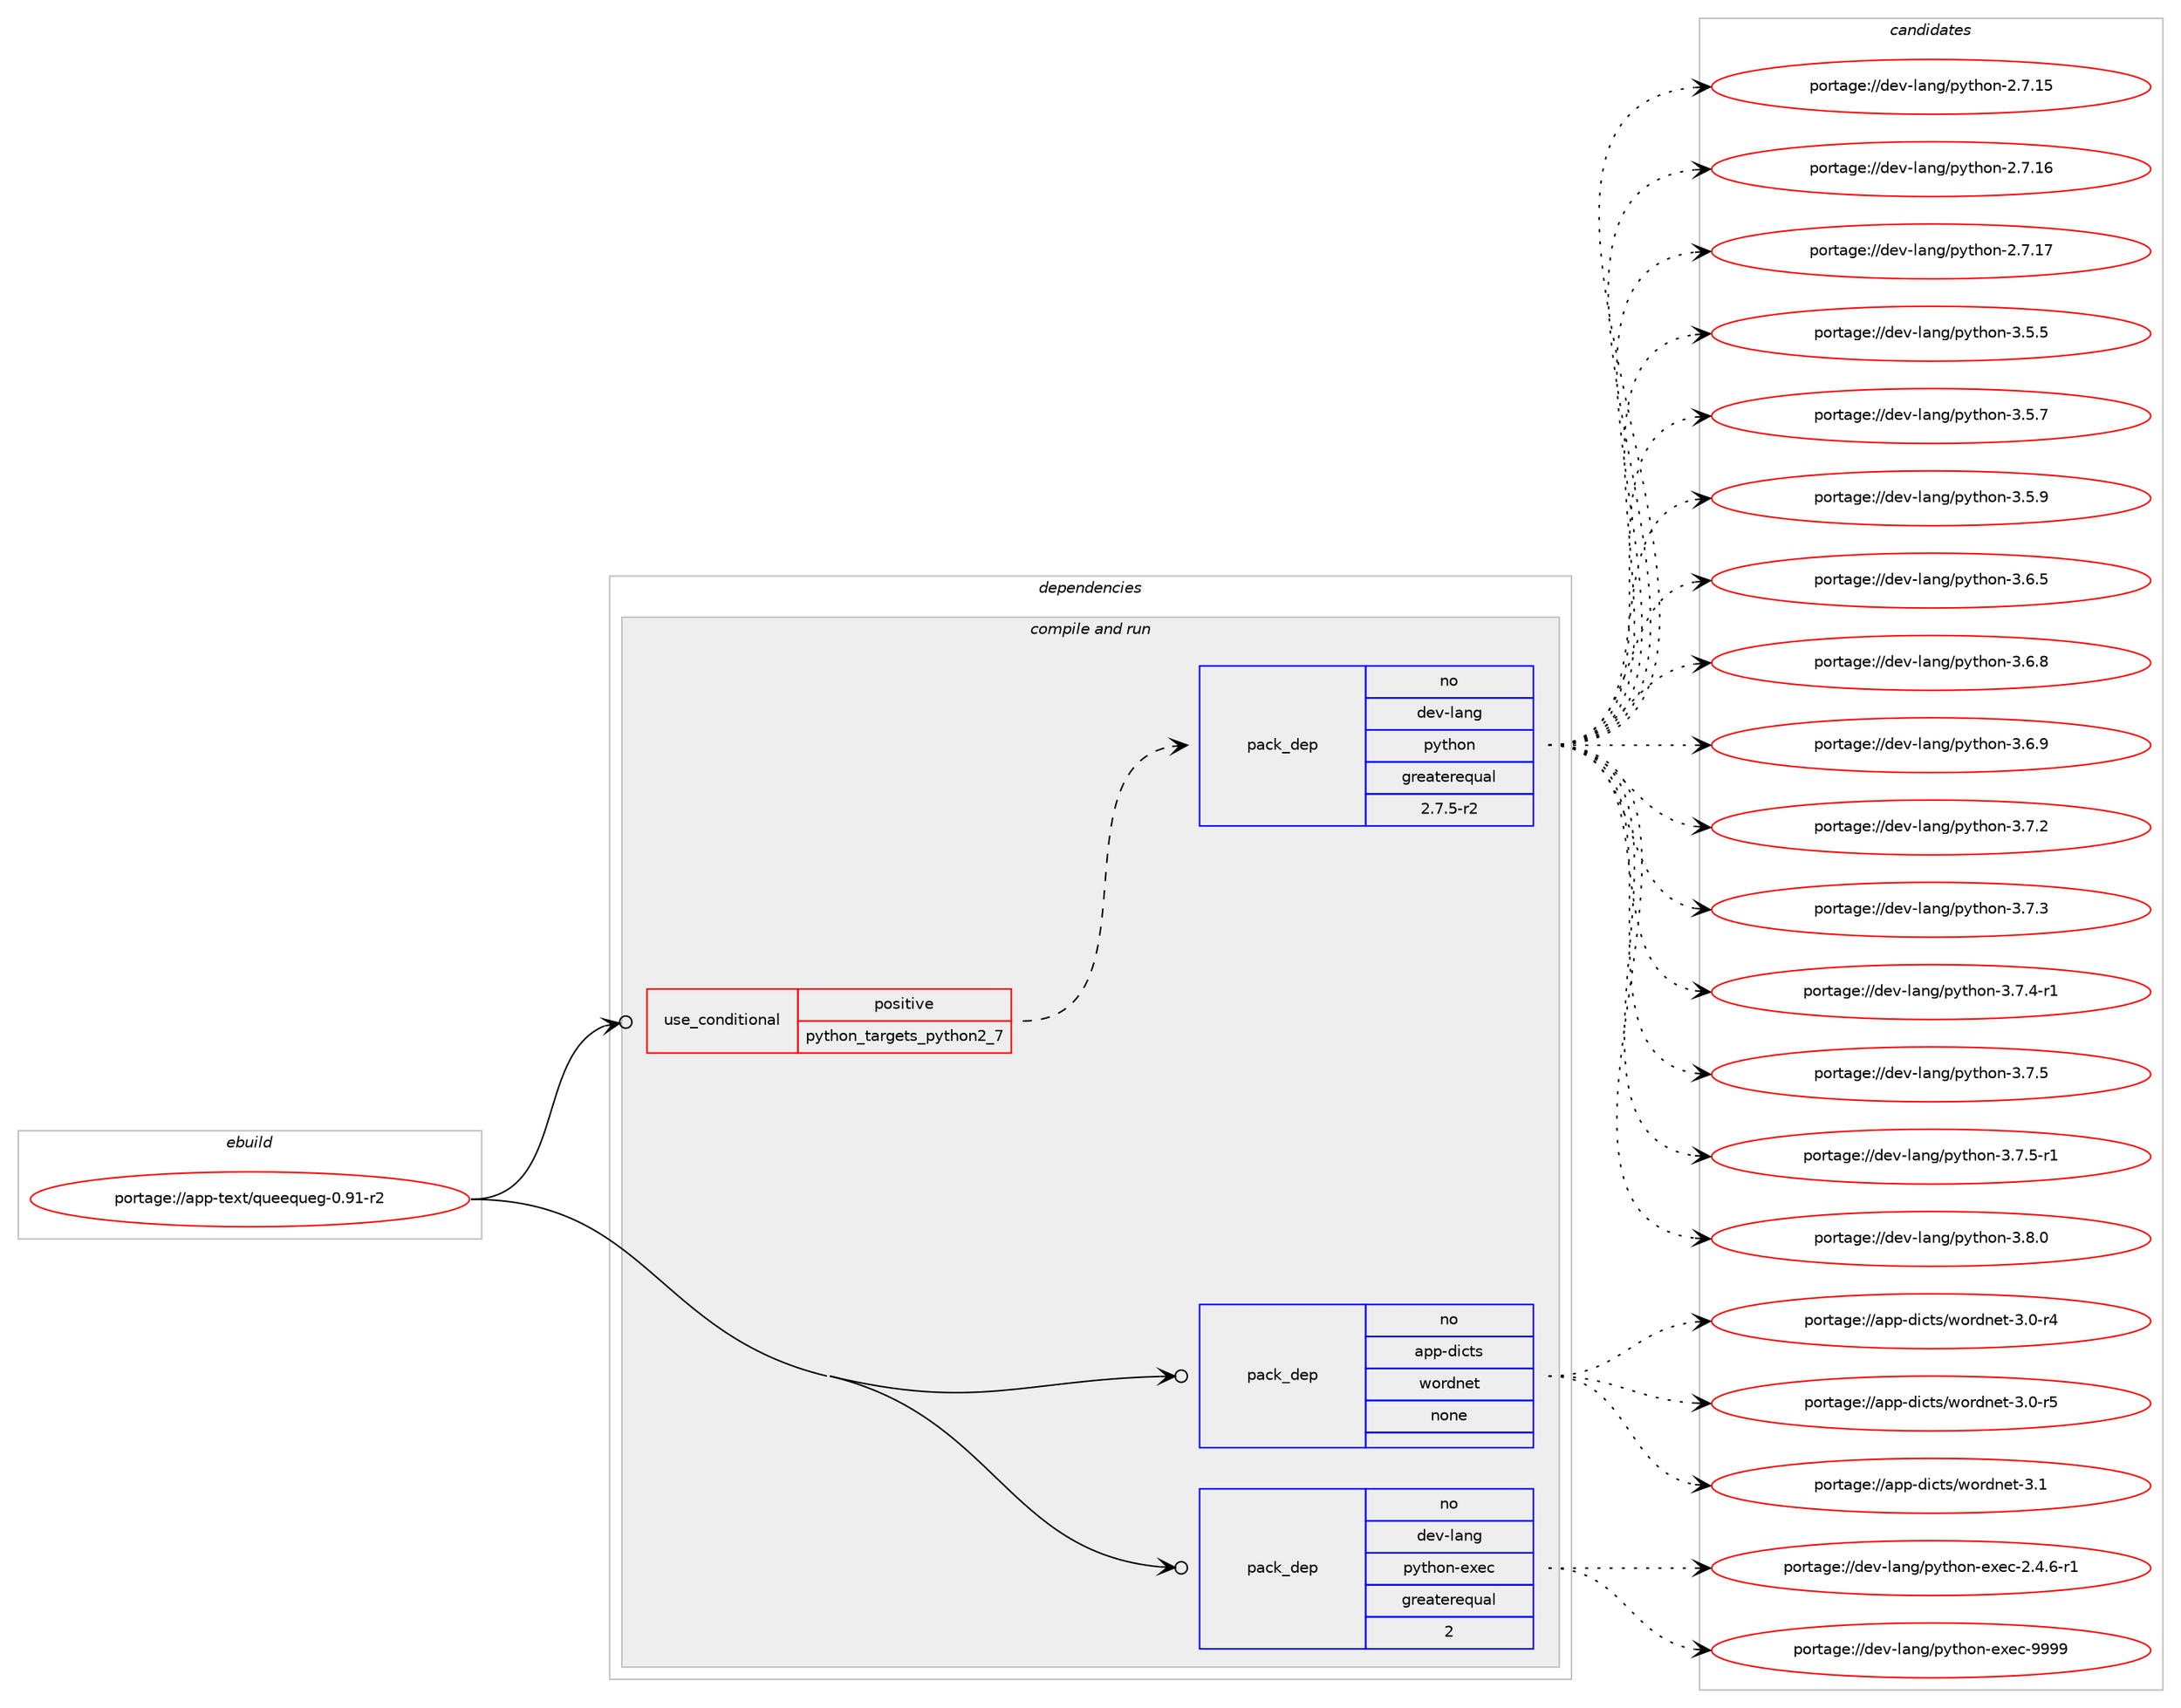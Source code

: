 digraph prolog {

# *************
# Graph options
# *************

newrank=true;
concentrate=true;
compound=true;
graph [rankdir=LR,fontname=Helvetica,fontsize=10,ranksep=1.5];#, ranksep=2.5, nodesep=0.2];
edge  [arrowhead=vee];
node  [fontname=Helvetica,fontsize=10];

# **********
# The ebuild
# **********

subgraph cluster_leftcol {
color=gray;
rank=same;
label=<<i>ebuild</i>>;
id [label="portage://app-text/queequeg-0.91-r2", color=red, width=4, href="../app-text/queequeg-0.91-r2.svg"];
}

# ****************
# The dependencies
# ****************

subgraph cluster_midcol {
color=gray;
label=<<i>dependencies</i>>;
subgraph cluster_compile {
fillcolor="#eeeeee";
style=filled;
label=<<i>compile</i>>;
}
subgraph cluster_compileandrun {
fillcolor="#eeeeee";
style=filled;
label=<<i>compile and run</i>>;
subgraph cond11323 {
dependency47318 [label=<<TABLE BORDER="0" CELLBORDER="1" CELLSPACING="0" CELLPADDING="4"><TR><TD ROWSPAN="3" CELLPADDING="10">use_conditional</TD></TR><TR><TD>positive</TD></TR><TR><TD>python_targets_python2_7</TD></TR></TABLE>>, shape=none, color=red];
subgraph pack35177 {
dependency47319 [label=<<TABLE BORDER="0" CELLBORDER="1" CELLSPACING="0" CELLPADDING="4" WIDTH="220"><TR><TD ROWSPAN="6" CELLPADDING="30">pack_dep</TD></TR><TR><TD WIDTH="110">no</TD></TR><TR><TD>dev-lang</TD></TR><TR><TD>python</TD></TR><TR><TD>greaterequal</TD></TR><TR><TD>2.7.5-r2</TD></TR></TABLE>>, shape=none, color=blue];
}
dependency47318:e -> dependency47319:w [weight=20,style="dashed",arrowhead="vee"];
}
id:e -> dependency47318:w [weight=20,style="solid",arrowhead="odotvee"];
subgraph pack35178 {
dependency47320 [label=<<TABLE BORDER="0" CELLBORDER="1" CELLSPACING="0" CELLPADDING="4" WIDTH="220"><TR><TD ROWSPAN="6" CELLPADDING="30">pack_dep</TD></TR><TR><TD WIDTH="110">no</TD></TR><TR><TD>app-dicts</TD></TR><TR><TD>wordnet</TD></TR><TR><TD>none</TD></TR><TR><TD></TD></TR></TABLE>>, shape=none, color=blue];
}
id:e -> dependency47320:w [weight=20,style="solid",arrowhead="odotvee"];
subgraph pack35179 {
dependency47321 [label=<<TABLE BORDER="0" CELLBORDER="1" CELLSPACING="0" CELLPADDING="4" WIDTH="220"><TR><TD ROWSPAN="6" CELLPADDING="30">pack_dep</TD></TR><TR><TD WIDTH="110">no</TD></TR><TR><TD>dev-lang</TD></TR><TR><TD>python-exec</TD></TR><TR><TD>greaterequal</TD></TR><TR><TD>2</TD></TR></TABLE>>, shape=none, color=blue];
}
id:e -> dependency47321:w [weight=20,style="solid",arrowhead="odotvee"];
}
subgraph cluster_run {
fillcolor="#eeeeee";
style=filled;
label=<<i>run</i>>;
}
}

# **************
# The candidates
# **************

subgraph cluster_choices {
rank=same;
color=gray;
label=<<i>candidates</i>>;

subgraph choice35177 {
color=black;
nodesep=1;
choiceportage10010111845108971101034711212111610411111045504655464953 [label="portage://dev-lang/python-2.7.15", color=red, width=4,href="../dev-lang/python-2.7.15.svg"];
choiceportage10010111845108971101034711212111610411111045504655464954 [label="portage://dev-lang/python-2.7.16", color=red, width=4,href="../dev-lang/python-2.7.16.svg"];
choiceportage10010111845108971101034711212111610411111045504655464955 [label="portage://dev-lang/python-2.7.17", color=red, width=4,href="../dev-lang/python-2.7.17.svg"];
choiceportage100101118451089711010347112121116104111110455146534653 [label="portage://dev-lang/python-3.5.5", color=red, width=4,href="../dev-lang/python-3.5.5.svg"];
choiceportage100101118451089711010347112121116104111110455146534655 [label="portage://dev-lang/python-3.5.7", color=red, width=4,href="../dev-lang/python-3.5.7.svg"];
choiceportage100101118451089711010347112121116104111110455146534657 [label="portage://dev-lang/python-3.5.9", color=red, width=4,href="../dev-lang/python-3.5.9.svg"];
choiceportage100101118451089711010347112121116104111110455146544653 [label="portage://dev-lang/python-3.6.5", color=red, width=4,href="../dev-lang/python-3.6.5.svg"];
choiceportage100101118451089711010347112121116104111110455146544656 [label="portage://dev-lang/python-3.6.8", color=red, width=4,href="../dev-lang/python-3.6.8.svg"];
choiceportage100101118451089711010347112121116104111110455146544657 [label="portage://dev-lang/python-3.6.9", color=red, width=4,href="../dev-lang/python-3.6.9.svg"];
choiceportage100101118451089711010347112121116104111110455146554650 [label="portage://dev-lang/python-3.7.2", color=red, width=4,href="../dev-lang/python-3.7.2.svg"];
choiceportage100101118451089711010347112121116104111110455146554651 [label="portage://dev-lang/python-3.7.3", color=red, width=4,href="../dev-lang/python-3.7.3.svg"];
choiceportage1001011184510897110103471121211161041111104551465546524511449 [label="portage://dev-lang/python-3.7.4-r1", color=red, width=4,href="../dev-lang/python-3.7.4-r1.svg"];
choiceportage100101118451089711010347112121116104111110455146554653 [label="portage://dev-lang/python-3.7.5", color=red, width=4,href="../dev-lang/python-3.7.5.svg"];
choiceportage1001011184510897110103471121211161041111104551465546534511449 [label="portage://dev-lang/python-3.7.5-r1", color=red, width=4,href="../dev-lang/python-3.7.5-r1.svg"];
choiceportage100101118451089711010347112121116104111110455146564648 [label="portage://dev-lang/python-3.8.0", color=red, width=4,href="../dev-lang/python-3.8.0.svg"];
dependency47319:e -> choiceportage10010111845108971101034711212111610411111045504655464953:w [style=dotted,weight="100"];
dependency47319:e -> choiceportage10010111845108971101034711212111610411111045504655464954:w [style=dotted,weight="100"];
dependency47319:e -> choiceportage10010111845108971101034711212111610411111045504655464955:w [style=dotted,weight="100"];
dependency47319:e -> choiceportage100101118451089711010347112121116104111110455146534653:w [style=dotted,weight="100"];
dependency47319:e -> choiceportage100101118451089711010347112121116104111110455146534655:w [style=dotted,weight="100"];
dependency47319:e -> choiceportage100101118451089711010347112121116104111110455146534657:w [style=dotted,weight="100"];
dependency47319:e -> choiceportage100101118451089711010347112121116104111110455146544653:w [style=dotted,weight="100"];
dependency47319:e -> choiceportage100101118451089711010347112121116104111110455146544656:w [style=dotted,weight="100"];
dependency47319:e -> choiceportage100101118451089711010347112121116104111110455146544657:w [style=dotted,weight="100"];
dependency47319:e -> choiceportage100101118451089711010347112121116104111110455146554650:w [style=dotted,weight="100"];
dependency47319:e -> choiceportage100101118451089711010347112121116104111110455146554651:w [style=dotted,weight="100"];
dependency47319:e -> choiceportage1001011184510897110103471121211161041111104551465546524511449:w [style=dotted,weight="100"];
dependency47319:e -> choiceportage100101118451089711010347112121116104111110455146554653:w [style=dotted,weight="100"];
dependency47319:e -> choiceportage1001011184510897110103471121211161041111104551465546534511449:w [style=dotted,weight="100"];
dependency47319:e -> choiceportage100101118451089711010347112121116104111110455146564648:w [style=dotted,weight="100"];
}
subgraph choice35178 {
color=black;
nodesep=1;
choiceportage97112112451001059911611547119111114100110101116455146484511452 [label="portage://app-dicts/wordnet-3.0-r4", color=red, width=4,href="../app-dicts/wordnet-3.0-r4.svg"];
choiceportage97112112451001059911611547119111114100110101116455146484511453 [label="portage://app-dicts/wordnet-3.0-r5", color=red, width=4,href="../app-dicts/wordnet-3.0-r5.svg"];
choiceportage9711211245100105991161154711911111410011010111645514649 [label="portage://app-dicts/wordnet-3.1", color=red, width=4,href="../app-dicts/wordnet-3.1.svg"];
dependency47320:e -> choiceportage97112112451001059911611547119111114100110101116455146484511452:w [style=dotted,weight="100"];
dependency47320:e -> choiceportage97112112451001059911611547119111114100110101116455146484511453:w [style=dotted,weight="100"];
dependency47320:e -> choiceportage9711211245100105991161154711911111410011010111645514649:w [style=dotted,weight="100"];
}
subgraph choice35179 {
color=black;
nodesep=1;
choiceportage10010111845108971101034711212111610411111045101120101994550465246544511449 [label="portage://dev-lang/python-exec-2.4.6-r1", color=red, width=4,href="../dev-lang/python-exec-2.4.6-r1.svg"];
choiceportage10010111845108971101034711212111610411111045101120101994557575757 [label="portage://dev-lang/python-exec-9999", color=red, width=4,href="../dev-lang/python-exec-9999.svg"];
dependency47321:e -> choiceportage10010111845108971101034711212111610411111045101120101994550465246544511449:w [style=dotted,weight="100"];
dependency47321:e -> choiceportage10010111845108971101034711212111610411111045101120101994557575757:w [style=dotted,weight="100"];
}
}

}
